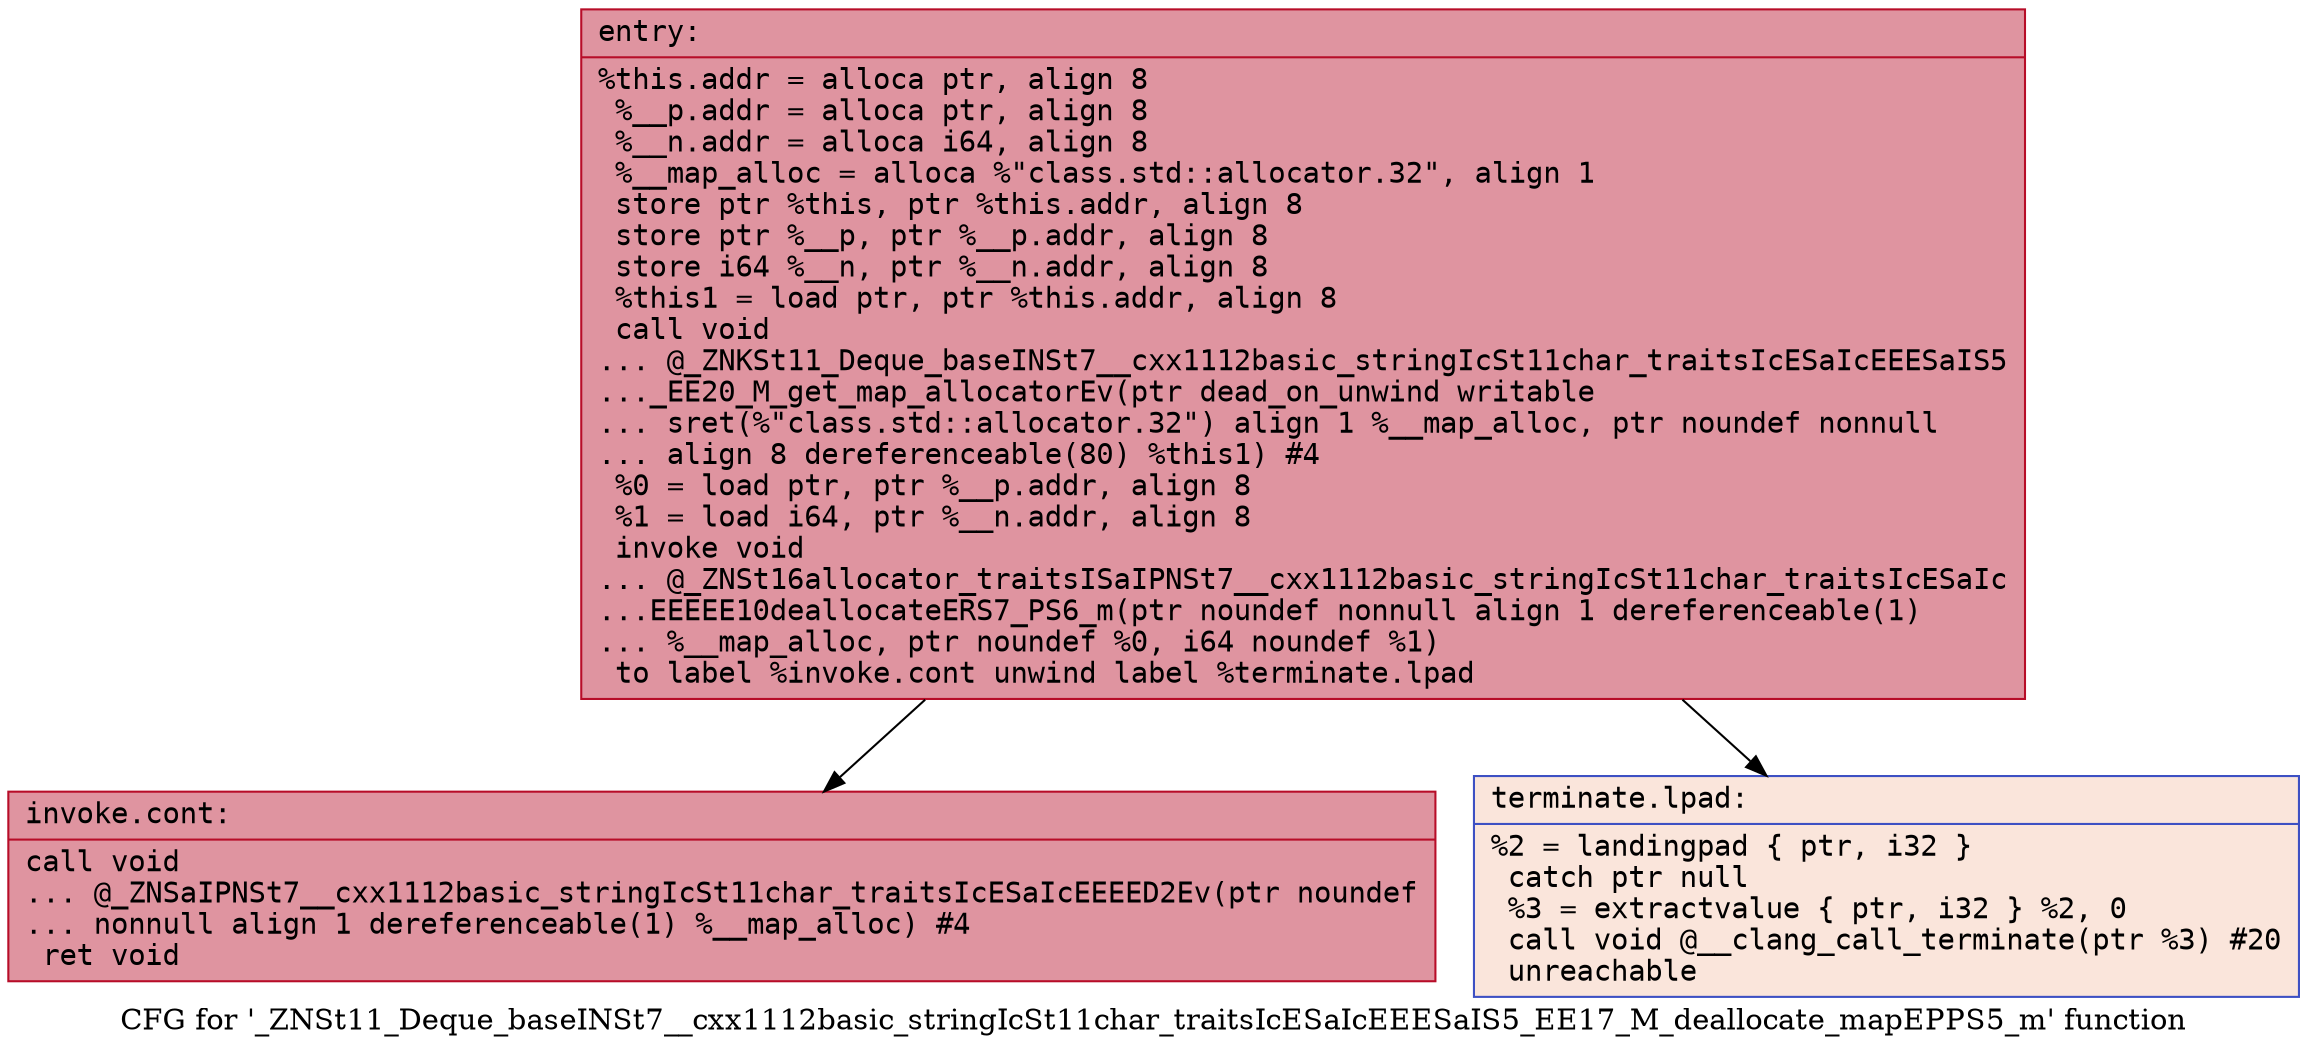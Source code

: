 digraph "CFG for '_ZNSt11_Deque_baseINSt7__cxx1112basic_stringIcSt11char_traitsIcESaIcEEESaIS5_EE17_M_deallocate_mapEPPS5_m' function" {
	label="CFG for '_ZNSt11_Deque_baseINSt7__cxx1112basic_stringIcSt11char_traitsIcESaIcEEESaIS5_EE17_M_deallocate_mapEPPS5_m' function";

	Node0x5651cd8c8870 [shape=record,color="#b70d28ff", style=filled, fillcolor="#b70d2870" fontname="Courier",label="{entry:\l|  %this.addr = alloca ptr, align 8\l  %__p.addr = alloca ptr, align 8\l  %__n.addr = alloca i64, align 8\l  %__map_alloc = alloca %\"class.std::allocator.32\", align 1\l  store ptr %this, ptr %this.addr, align 8\l  store ptr %__p, ptr %__p.addr, align 8\l  store i64 %__n, ptr %__n.addr, align 8\l  %this1 = load ptr, ptr %this.addr, align 8\l  call void\l... @_ZNKSt11_Deque_baseINSt7__cxx1112basic_stringIcSt11char_traitsIcESaIcEEESaIS5\l..._EE20_M_get_map_allocatorEv(ptr dead_on_unwind writable\l... sret(%\"class.std::allocator.32\") align 1 %__map_alloc, ptr noundef nonnull\l... align 8 dereferenceable(80) %this1) #4\l  %0 = load ptr, ptr %__p.addr, align 8\l  %1 = load i64, ptr %__n.addr, align 8\l  invoke void\l... @_ZNSt16allocator_traitsISaIPNSt7__cxx1112basic_stringIcSt11char_traitsIcESaIc\l...EEEEE10deallocateERS7_PS6_m(ptr noundef nonnull align 1 dereferenceable(1)\l... %__map_alloc, ptr noundef %0, i64 noundef %1)\l          to label %invoke.cont unwind label %terminate.lpad\l}"];
	Node0x5651cd8c8870 -> Node0x5651cd8c8f40[tooltip="entry -> invoke.cont\nProbability 100.00%" ];
	Node0x5651cd8c8870 -> Node0x5651cd8c8fc0[tooltip="entry -> terminate.lpad\nProbability 0.00%" ];
	Node0x5651cd8c8f40 [shape=record,color="#b70d28ff", style=filled, fillcolor="#b70d2870" fontname="Courier",label="{invoke.cont:\l|  call void\l... @_ZNSaIPNSt7__cxx1112basic_stringIcSt11char_traitsIcESaIcEEEED2Ev(ptr noundef\l... nonnull align 1 dereferenceable(1) %__map_alloc) #4\l  ret void\l}"];
	Node0x5651cd8c8fc0 [shape=record,color="#3d50c3ff", style=filled, fillcolor="#f4c5ad70" fontname="Courier",label="{terminate.lpad:\l|  %2 = landingpad \{ ptr, i32 \}\l          catch ptr null\l  %3 = extractvalue \{ ptr, i32 \} %2, 0\l  call void @__clang_call_terminate(ptr %3) #20\l  unreachable\l}"];
}
